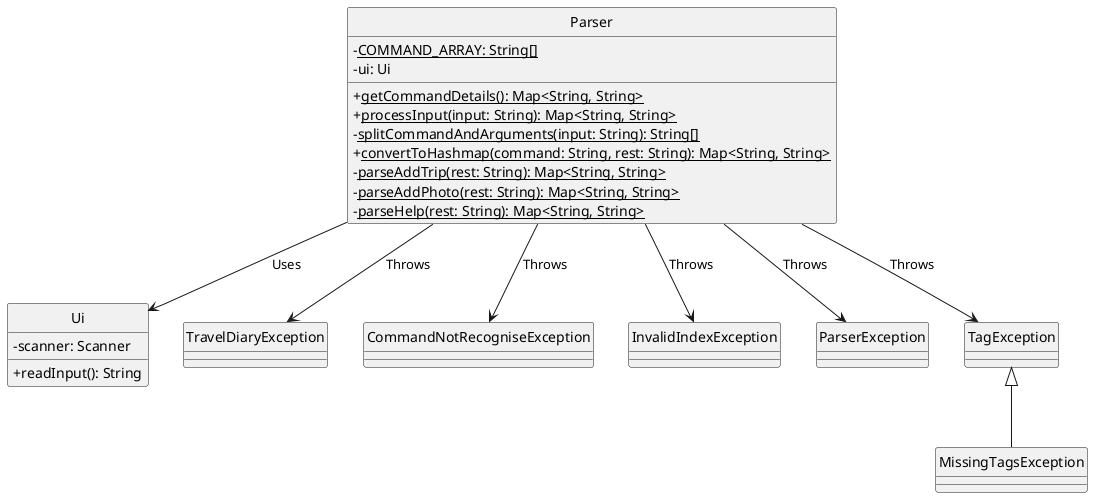 @startuml
hide circle
skinparam classAttributeIconSize 0

class Parser {
    - <u>COMMAND_ARRAY: String[]</u>
    - ui: Ui
    + <u>getCommandDetails(): Map<String, String></u>
    + <u>processInput(input: String): Map<String, String></u>
    - <u>splitCommandAndArguments(input: String): String[]</u>
    + <u>convertToHashmap(command: String, rest: String): Map<String, String></u>
    - <u>parseAddTrip(rest: String): Map<String, String></u>
    - <u>parseAddPhoto(rest: String): Map<String, String></u>
    - <u>parseHelp(rest: String): Map<String, String></u>
}

class Ui {
    - scanner: Scanner
    + readInput(): String
}

class TravelDiaryException {
}

class CommandNotRecogniseException {
}

class InvalidIndexException {
}

class ParserException {
}

class TagException {
}

class MissingTagsException {
}

Parser --> Ui : Uses
Parser --> TravelDiaryException : Throws
Parser --> CommandNotRecogniseException : Throws
Parser --> InvalidIndexException : Throws
Parser --> ParserException : Throws
Parser --> TagException : Throws
TagException <|-- MissingTagsException
@enduml
